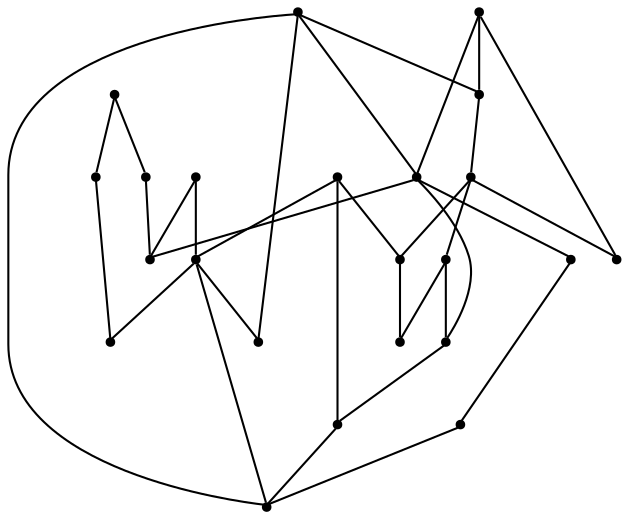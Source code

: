 graph {
  node [shape=point,comment="{\"directed\":false,\"doi\":\"10.1007/3-540-44541-2_22\",\"figure\":\"? (8)\"}"]

  v0 [pos="1288.8603846232097,1539.9265012879303"]
  v1 [pos="1281.1728795369468,1484.2057269552479"]
  v2 [pos="1249.816640218099,1149.8765669007232"]
  v3 [pos="1250.431251525879,1428.4849526225657"]
  v4 [pos="1249.816640218099,1261.3181155660877"]
  v5 [pos="1250.431251525879,1317.0432132223377"]
  v6 [pos="1250.431251525879,1372.76398755502"]
  v7 [pos="1227.372932434082,1539.9265012879303"]
  v8 [pos="1188.9437993367515,1428.4849526225657"]
  v9 [pos="1180.104192097982,1038.4306949117909"]
  v10 [pos="1188.9437993367515,1372.76398755502"]
  v11 [pos="1156.3541412353516,1205.5973412334056"]
  v12 [pos="1157.1208318074546,1094.1536309062571"]
  v13 [pos="1156.3541412353516,1149.8765669007232"]
  v14 [pos="1126.227124532064,1317.0432132223377"]
  v15 [pos="1125.6083170572917,1261.3181155660877"]
  v16 [pos="1095.1666514078777,1094.1556654114654"]
  v17 [pos="1093.637466430664,1149.8765669007232"]
  v18 [pos="1093.637466430664,1205.5973412334056"]
  v19 [pos="1062.8916422526042,1261.3181155660877"]
  v20 [pos="1030.91672261556,1205.5973412334056"]
  v21 [pos="937.4584197998047,1149.8765669007232"]
  v22 [pos="937.4584197998047,1205.5973412334056"]

  v0 -- v2 [id="-1",pos="1288.8603846232097,1539.9265012879303 1327.2916158040366,1484.2077614604564 1327.2916158040366,1484.2077614604564 1327.2916158040366,1484.2077614604564 1327.2916158040366,1205.5952431499095 1327.2916158040366,1205.5952431499095 1327.2916158040366,1205.5952431499095 1249.816640218099,1149.8765669007232 1249.816640218099,1149.8765669007232 1249.816640218099,1149.8765669007232"]
  v22 -- v21 [id="-2",pos="937.4584197998047,1205.5973412334056 937.4584197998047,1149.8765669007232 937.4584197998047,1149.8765669007232 937.4584197998047,1149.8765669007232"]
  v0 -- v1 [id="-4",pos="1288.8603846232097,1539.9265012879303 1281.1728795369468,1484.2057269552479 1281.1728795369468,1484.2057269552479 1281.1728795369468,1484.2057269552479"]
  v1 -- v9 [id="-6",pos="1281.1728795369468,1484.2057269552479 1296.5457916259766,1428.4826638042064 1296.5457916259766,1428.4826638042064 1296.5457916259766,1428.4826638042064 1296.5457916259766,1094.1535673279693 1296.5457916259766,1094.1535673279693 1296.5457916259766,1094.1535673279693 1180.104192097982,1038.4306949117909 1180.104192097982,1038.4306949117909 1180.104192097982,1038.4306949117909"]
  v1 -- v3 [id="-10",pos="1281.1728795369468,1484.2057269552479 1250.431251525879,1428.4849526225657 1250.431251525879,1428.4849526225657 1250.431251525879,1428.4849526225657"]
  v1 -- v8 [id="-13",pos="1281.1728795369468,1484.2057269552479 1188.9437993367515,1428.4849526225657 1188.9437993367515,1428.4849526225657 1188.9437993367515,1428.4849526225657"]
  v20 -- v21 [id="-15",pos="1030.91672261556,1205.5973412334056 937.4584197998047,1149.8765669007232 937.4584197998047,1149.8765669007232 937.4584197998047,1149.8765669007232"]
  v4 -- v2 [id="-18",pos="1249.816640218099,1261.3181155660877 1265.7999674479167,1205.5952431499095 1265.7999674479167,1205.5952431499095 1265.7999674479167,1205.5952431499095 1249.816640218099,1149.8765669007232 1249.816640218099,1149.8765669007232 1249.816640218099,1149.8765669007232"]
  v20 -- v17 [id="-19",pos="1030.91672261556,1205.5973412334056 1093.637466430664,1149.8765669007232 1093.637466430664,1149.8765669007232 1093.637466430664,1149.8765669007232"]
  v19 -- v20 [id="-20",pos="1062.8916422526042,1261.3181155660877 1030.91672261556,1205.5973412334056 1030.91672261556,1205.5973412334056 1030.91672261556,1205.5973412334056"]
  v19 -- v22 [id="-21",pos="1062.8916422526042,1261.3181155660877 937.4584197998047,1205.5973412334056 937.4584197998047,1205.5973412334056 937.4584197998047,1205.5973412334056"]
  v5 -- v6 [id="-22",pos="1250.431251525879,1317.0432132223377 1250.431251525879,1372.76398755502 1250.431251525879,1372.76398755502 1250.431251525879,1372.76398755502"]
  v19 -- v18 [id="-23",pos="1062.8916422526042,1261.3181155660877 1093.637466430664,1205.5973412334056 1093.637466430664,1205.5973412334056 1093.637466430664,1205.5973412334056"]
  v6 -- v3 [id="-25",pos="1250.431251525879,1372.76398755502 1250.431251525879,1428.4849526225657 1250.431251525879,1428.4849526225657 1250.431251525879,1428.4849526225657"]
  v5 -- v4 [id="-30",pos="1250.431251525879,1317.0432132223377 1249.816640218099,1261.3181155660877 1249.816640218099,1261.3181155660877 1249.816640218099,1261.3181155660877"]
  v7 -- v1 [id="-32",pos="1227.372932434082,1539.9265012879303 1281.1728795369468,1484.2057269552479 1281.1728795369468,1484.2057269552479 1281.1728795369468,1484.2057269552479"]
  v17 -- v16 [id="-35",pos="1093.637466430664,1149.8765669007232 1095.1666514078777,1094.1556654114654 1095.1666514078777,1094.1556654114654 1095.1666514078777,1094.1556654114654"]
  v14 -- v19 [id="-39",pos="1126.227124532064,1317.0432132223377 1062.8916422526042,1261.3181155660877 1062.8916422526042,1261.3181155660877 1062.8916422526042,1261.3181155660877"]
  v16 -- v9 [id="-40",pos="1095.1666514078777,1094.1556654114654 1180.104192097982,1038.4306949117909 1180.104192097982,1038.4306949117909 1180.104192097982,1038.4306949117909"]
  v7 -- v16 [id="-41",pos="1227.372932434082,1539.9265012879303 984.1874440511068,1484.2077614604564 984.1874440511068,1484.2077614604564 984.1874440511068,1484.2077614604564 984.1874440511068,1149.8744688172271 984.1874440511068,1149.8744688172271 984.1874440511068,1149.8744688172271 1095.1666514078777,1094.1556654114654 1095.1666514078777,1094.1556654114654 1095.1666514078777,1094.1556654114654"]
  v15 -- v18 [id="-42",pos="1125.6083170572917,1261.3181155660877 1093.637466430664,1205.5973412334056 1093.637466430664,1205.5973412334056 1093.637466430664,1205.5973412334056"]
  v15 -- v14 [id="-43",pos="1125.6083170572917,1261.3181155660877 1126.227124532064,1317.0432132223377 1126.227124532064,1317.0432132223377 1126.227124532064,1317.0432132223377"]
  v7 -- v22 [id="-44",pos="1227.372932434082,1539.9265012879303 953.441619873047,1484.2077614604564 953.441619873047,1484.2077614604564 953.441619873047,1484.2077614604564 953.441619873047,1261.3202136495838 953.441619873047,1261.3202136495838 953.441619873047,1261.3202136495838 937.4584197998047,1205.5973412334056 937.4584197998047,1205.5973412334056 937.4584197998047,1205.5973412334056"]
  v15 -- v11 [id="-45",pos="1125.6083170572917,1261.3181155660877 1156.3541412353516,1205.5973412334056 1156.3541412353516,1205.5973412334056 1156.3541412353516,1205.5973412334056"]
  v11 -- v17 [id="-46",pos="1156.3541412353516,1205.5973412334056 1093.637466430664,1149.8765669007232 1093.637466430664,1149.8765669007232 1093.637466430664,1149.8765669007232"]
  v11 -- v13 [id="-54",pos="1156.3541412353516,1205.5973412334056 1156.3541412353516,1149.8765669007232 1156.3541412353516,1149.8765669007232 1156.3541412353516,1149.8765669007232"]
  v10 -- v9 [id="-55",pos="1188.9437993367515,1372.76398755502 1203.0832926432292,1317.0411151388416 1203.0832926432292,1317.0411151388416 1203.0832926432292,1317.0411151388416 1203.0832926432292,1094.1535673279693 1203.0832926432292,1094.1535673279693 1203.0832926432292,1094.1535673279693 1180.104192097982,1038.4306949117909 1180.104192097982,1038.4306949117909 1180.104192097982,1038.4306949117909"]
  v13 -- v12 [id="-56",pos="1156.3541412353516,1149.8765669007232 1157.1208318074546,1094.1536309062571 1157.1208318074546,1094.1536309062571 1157.1208318074546,1094.1536309062571"]
  v10 -- v8 [id="-59",pos="1188.9437993367515,1372.76398755502 1188.9437993367515,1428.4849526225657 1188.9437993367515,1428.4849526225657 1188.9437993367515,1428.4849526225657"]
  v12 -- v9 [id="-62",pos="1157.1208318074546,1094.1536309062571 1180.104192097982,1038.4306949117909 1180.104192097982,1038.4306949117909 1180.104192097982,1038.4306949117909"]
  v10 -- v11 [id="-65",pos="1188.9437993367515,1372.76398755502 1172.3416646321616,1317.0411151388416 1172.3416646321616,1317.0411151388416 1172.3416646321616,1317.0411151388416 1172.3416646321616,1261.3202136495838 1172.3416646321616,1261.3202136495838 1172.3416646321616,1261.3202136495838 1156.3541412353516,1205.5973412334056 1156.3541412353516,1205.5973412334056 1156.3541412353516,1205.5973412334056"]
  v11 -- v2 [id="-66",pos="1156.3541412353516,1205.5973412334056 1249.816640218099,1149.8765669007232 1249.816640218099,1149.8765669007232 1249.816640218099,1149.8765669007232"]
  v10 -- v14 [id="-67",pos="1188.9437993367515,1372.76398755502 1126.227124532064,1317.0432132223377 1126.227124532064,1317.0432132223377 1126.227124532064,1317.0432132223377"]
}